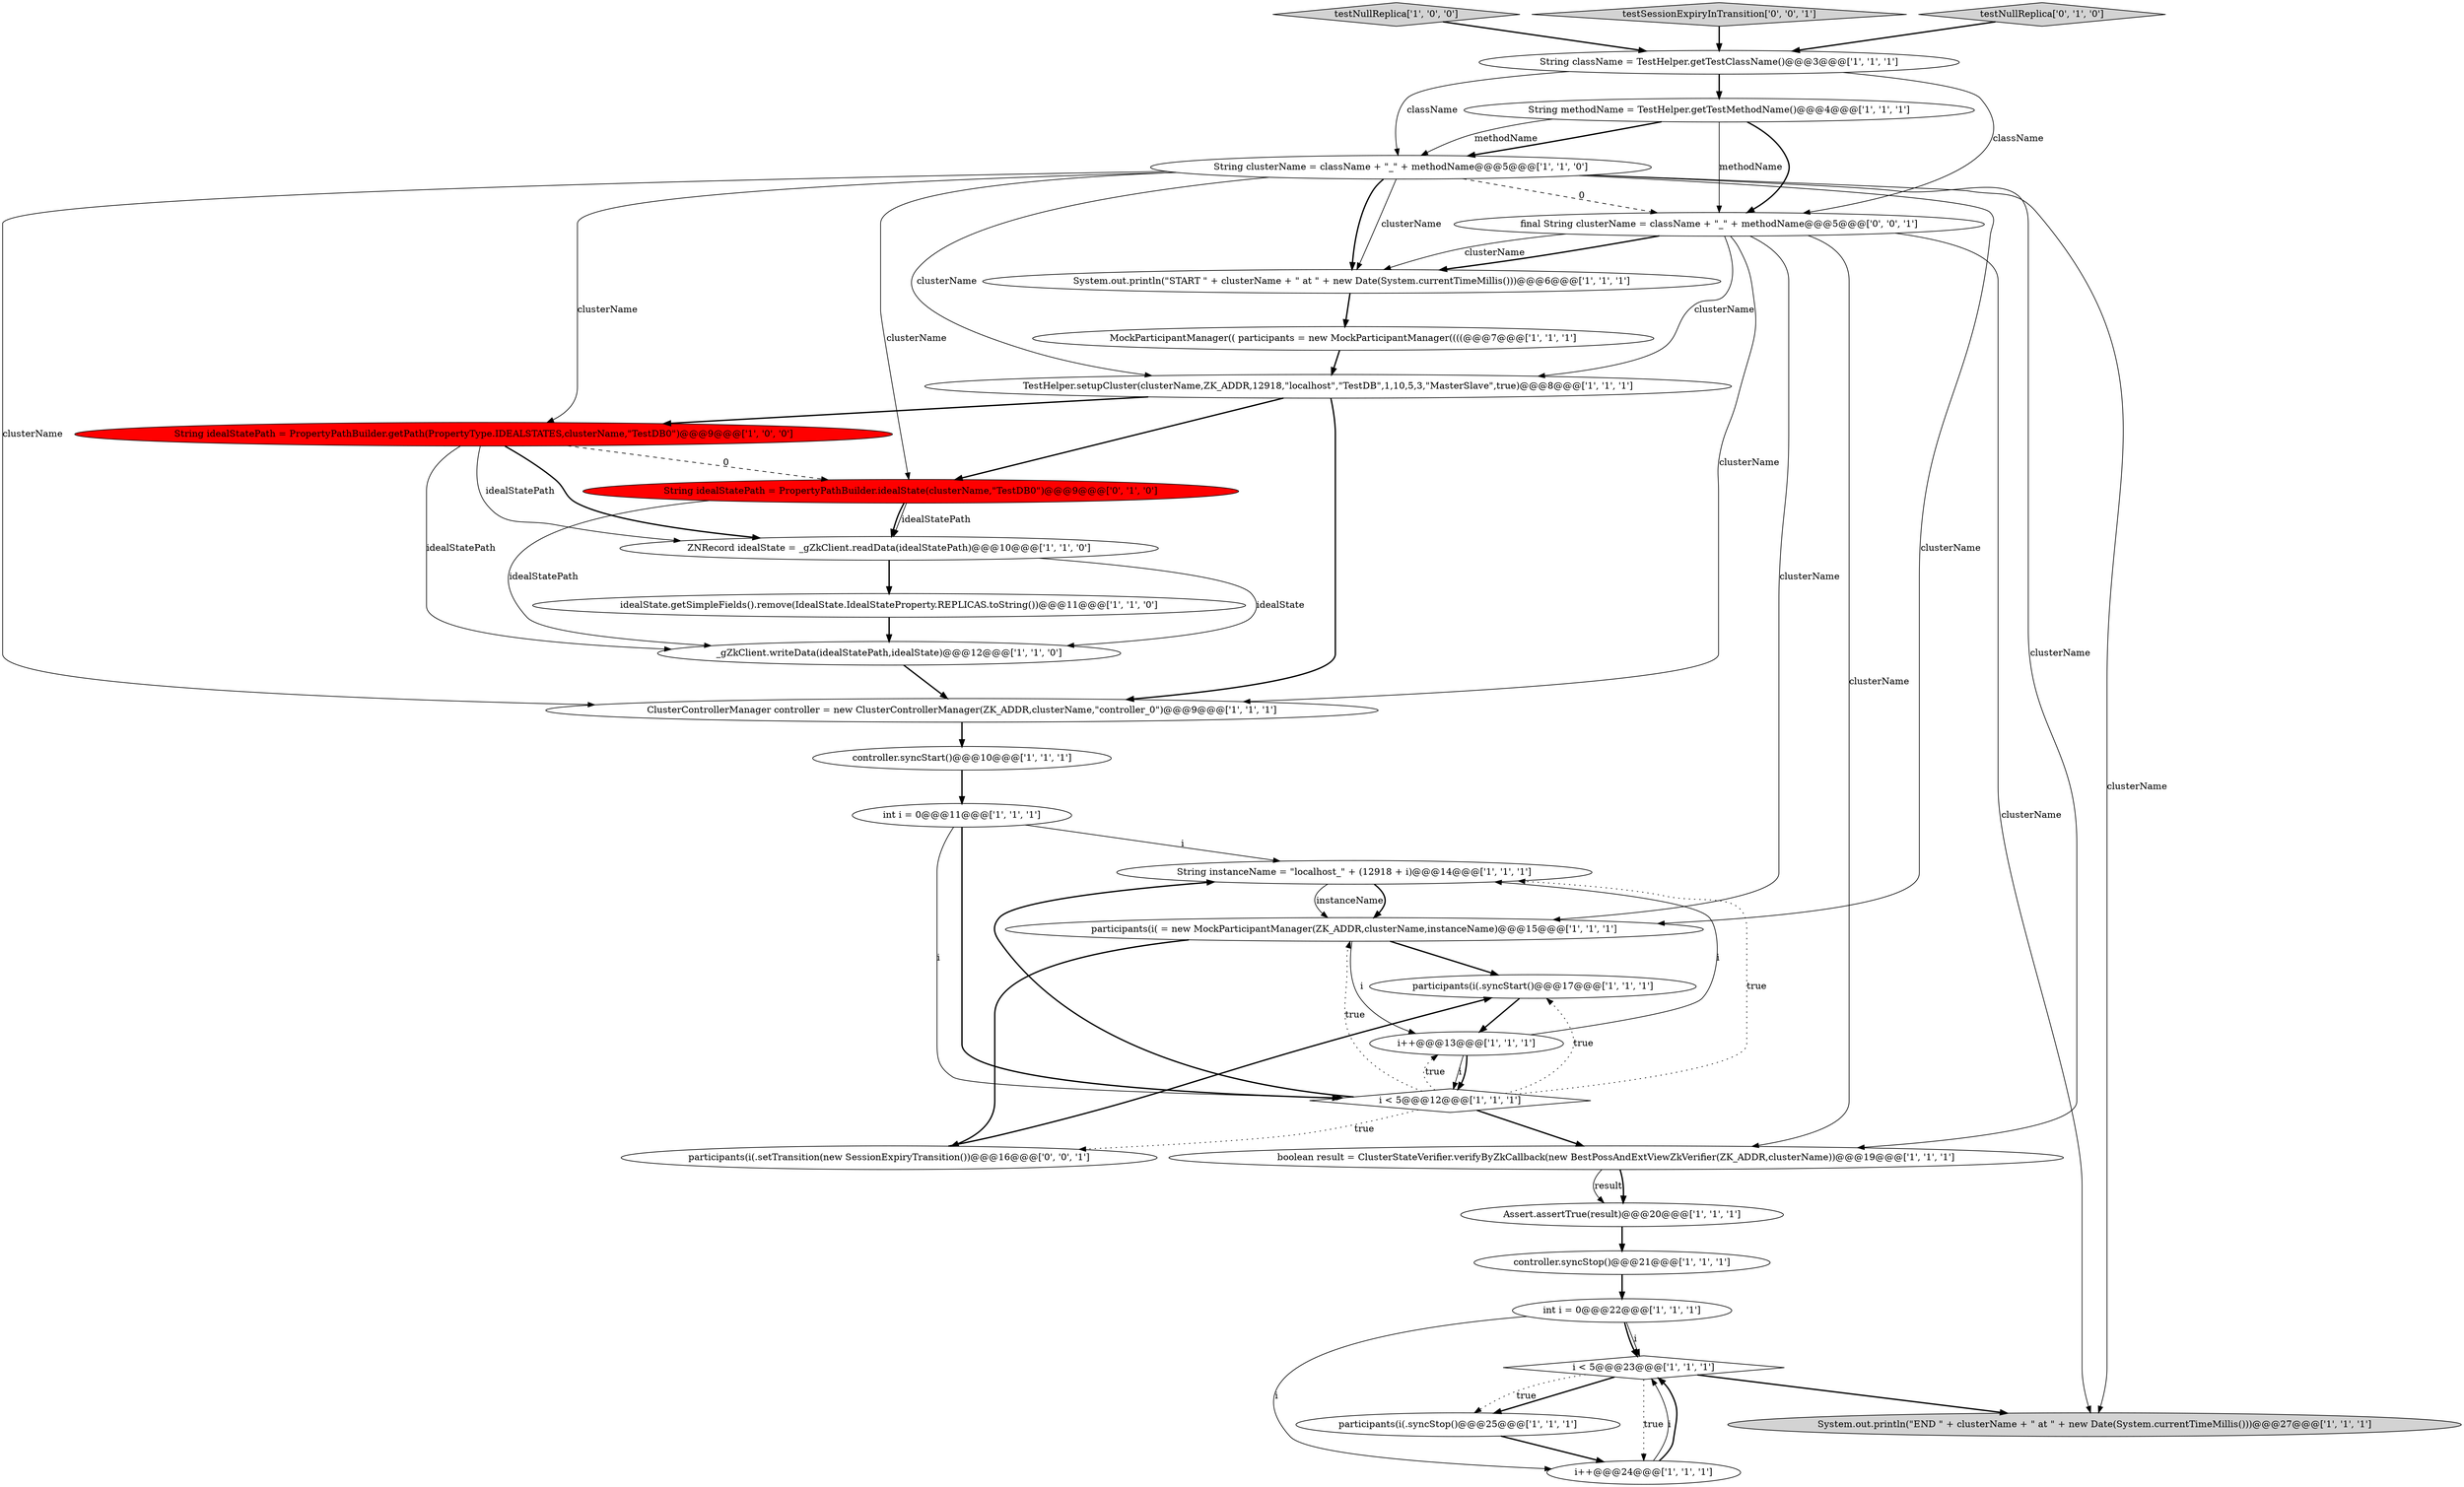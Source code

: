 digraph {
28 [style = filled, label = "String idealStatePath = PropertyPathBuilder.idealState(clusterName,\"TestDB0\")@@@9@@@['0', '1', '0']", fillcolor = red, shape = ellipse image = "AAA1AAABBB2BBB"];
31 [style = filled, label = "final String clusterName = className + \"_\" + methodName@@@5@@@['0', '0', '1']", fillcolor = white, shape = ellipse image = "AAA0AAABBB3BBB"];
10 [style = filled, label = "TestHelper.setupCluster(clusterName,ZK_ADDR,12918,\"localhost\",\"TestDB\",1,10,5,3,\"MasterSlave\",true)@@@8@@@['1', '1', '1']", fillcolor = white, shape = ellipse image = "AAA0AAABBB1BBB"];
26 [style = filled, label = "ClusterControllerManager controller = new ClusterControllerManager(ZK_ADDR,clusterName,\"controller_0\")@@@9@@@['1', '1', '1']", fillcolor = white, shape = ellipse image = "AAA0AAABBB1BBB"];
6 [style = filled, label = "String clusterName = className + \"_\" + methodName@@@5@@@['1', '1', '0']", fillcolor = white, shape = ellipse image = "AAA0AAABBB1BBB"];
20 [style = filled, label = "i < 5@@@23@@@['1', '1', '1']", fillcolor = white, shape = diamond image = "AAA0AAABBB1BBB"];
15 [style = filled, label = "testNullReplica['1', '0', '0']", fillcolor = lightgray, shape = diamond image = "AAA0AAABBB1BBB"];
14 [style = filled, label = "_gZkClient.writeData(idealStatePath,idealState)@@@12@@@['1', '1', '0']", fillcolor = white, shape = ellipse image = "AAA0AAABBB1BBB"];
25 [style = filled, label = "participants(i(.syncStart()@@@17@@@['1', '1', '1']", fillcolor = white, shape = ellipse image = "AAA0AAABBB1BBB"];
22 [style = filled, label = "MockParticipantManager(( participants = new MockParticipantManager((((@@@7@@@['1', '1', '1']", fillcolor = white, shape = ellipse image = "AAA0AAABBB1BBB"];
3 [style = filled, label = "i++@@@13@@@['1', '1', '1']", fillcolor = white, shape = ellipse image = "AAA0AAABBB1BBB"];
7 [style = filled, label = "i++@@@24@@@['1', '1', '1']", fillcolor = white, shape = ellipse image = "AAA0AAABBB1BBB"];
9 [style = filled, label = "Assert.assertTrue(result)@@@20@@@['1', '1', '1']", fillcolor = white, shape = ellipse image = "AAA0AAABBB1BBB"];
16 [style = filled, label = "int i = 0@@@22@@@['1', '1', '1']", fillcolor = white, shape = ellipse image = "AAA0AAABBB1BBB"];
29 [style = filled, label = "testSessionExpiryInTransition['0', '0', '1']", fillcolor = lightgray, shape = diamond image = "AAA0AAABBB3BBB"];
27 [style = filled, label = "testNullReplica['0', '1', '0']", fillcolor = lightgray, shape = diamond image = "AAA0AAABBB2BBB"];
23 [style = filled, label = "controller.syncStop()@@@21@@@['1', '1', '1']", fillcolor = white, shape = ellipse image = "AAA0AAABBB1BBB"];
12 [style = filled, label = "idealState.getSimpleFields().remove(IdealState.IdealStateProperty.REPLICAS.toString())@@@11@@@['1', '1', '0']", fillcolor = white, shape = ellipse image = "AAA0AAABBB1BBB"];
4 [style = filled, label = "String methodName = TestHelper.getTestMethodName()@@@4@@@['1', '1', '1']", fillcolor = white, shape = ellipse image = "AAA0AAABBB1BBB"];
0 [style = filled, label = "participants(i(.syncStop()@@@25@@@['1', '1', '1']", fillcolor = white, shape = ellipse image = "AAA0AAABBB1BBB"];
30 [style = filled, label = "participants(i(.setTransition(new SessionExpiryTransition())@@@16@@@['0', '0', '1']", fillcolor = white, shape = ellipse image = "AAA0AAABBB3BBB"];
11 [style = filled, label = "participants(i( = new MockParticipantManager(ZK_ADDR,clusterName,instanceName)@@@15@@@['1', '1', '1']", fillcolor = white, shape = ellipse image = "AAA0AAABBB1BBB"];
24 [style = filled, label = "boolean result = ClusterStateVerifier.verifyByZkCallback(new BestPossAndExtViewZkVerifier(ZK_ADDR,clusterName))@@@19@@@['1', '1', '1']", fillcolor = white, shape = ellipse image = "AAA0AAABBB1BBB"];
1 [style = filled, label = "ZNRecord idealState = _gZkClient.readData(idealStatePath)@@@10@@@['1', '1', '0']", fillcolor = white, shape = ellipse image = "AAA0AAABBB1BBB"];
2 [style = filled, label = "String className = TestHelper.getTestClassName()@@@3@@@['1', '1', '1']", fillcolor = white, shape = ellipse image = "AAA0AAABBB1BBB"];
19 [style = filled, label = "String idealStatePath = PropertyPathBuilder.getPath(PropertyType.IDEALSTATES,clusterName,\"TestDB0\")@@@9@@@['1', '0', '0']", fillcolor = red, shape = ellipse image = "AAA1AAABBB1BBB"];
5 [style = filled, label = "System.out.println(\"START \" + clusterName + \" at \" + new Date(System.currentTimeMillis()))@@@6@@@['1', '1', '1']", fillcolor = white, shape = ellipse image = "AAA0AAABBB1BBB"];
18 [style = filled, label = "String instanceName = \"localhost_\" + (12918 + i)@@@14@@@['1', '1', '1']", fillcolor = white, shape = ellipse image = "AAA0AAABBB1BBB"];
21 [style = filled, label = "int i = 0@@@11@@@['1', '1', '1']", fillcolor = white, shape = ellipse image = "AAA0AAABBB1BBB"];
17 [style = filled, label = "i < 5@@@12@@@['1', '1', '1']", fillcolor = white, shape = diamond image = "AAA0AAABBB1BBB"];
8 [style = filled, label = "controller.syncStart()@@@10@@@['1', '1', '1']", fillcolor = white, shape = ellipse image = "AAA0AAABBB1BBB"];
13 [style = filled, label = "System.out.println(\"END \" + clusterName + \" at \" + new Date(System.currentTimeMillis()))@@@27@@@['1', '1', '1']", fillcolor = lightgray, shape = ellipse image = "AAA0AAABBB1BBB"];
16->7 [style = solid, label="i"];
23->16 [style = bold, label=""];
15->2 [style = bold, label=""];
6->24 [style = solid, label="clusterName"];
20->13 [style = bold, label=""];
10->28 [style = bold, label=""];
21->17 [style = solid, label="i"];
28->14 [style = solid, label="idealStatePath"];
18->11 [style = solid, label="instanceName"];
6->11 [style = solid, label="clusterName"];
17->18 [style = dotted, label="true"];
4->6 [style = bold, label=""];
6->26 [style = solid, label="clusterName"];
16->20 [style = solid, label="i"];
7->20 [style = solid, label="i"];
31->10 [style = solid, label="clusterName"];
10->19 [style = bold, label=""];
31->5 [style = bold, label=""];
31->26 [style = solid, label="clusterName"];
18->11 [style = bold, label=""];
25->3 [style = bold, label=""];
20->0 [style = bold, label=""];
20->0 [style = dotted, label="true"];
30->25 [style = bold, label=""];
11->3 [style = solid, label="i"];
6->31 [style = dashed, label="0"];
26->8 [style = bold, label=""];
10->26 [style = bold, label=""];
28->1 [style = bold, label=""];
24->9 [style = solid, label="result"];
7->20 [style = bold, label=""];
6->13 [style = solid, label="clusterName"];
20->7 [style = dotted, label="true"];
31->13 [style = solid, label="clusterName"];
2->4 [style = bold, label=""];
6->10 [style = solid, label="clusterName"];
19->1 [style = solid, label="idealStatePath"];
17->3 [style = dotted, label="true"];
3->18 [style = solid, label="i"];
0->7 [style = bold, label=""];
14->26 [style = bold, label=""];
9->23 [style = bold, label=""];
4->31 [style = bold, label=""];
6->5 [style = bold, label=""];
19->1 [style = bold, label=""];
19->14 [style = solid, label="idealStatePath"];
17->24 [style = bold, label=""];
29->2 [style = bold, label=""];
3->17 [style = solid, label="i"];
31->24 [style = solid, label="clusterName"];
17->25 [style = dotted, label="true"];
17->30 [style = dotted, label="true"];
21->18 [style = solid, label="i"];
4->31 [style = solid, label="methodName"];
19->28 [style = dashed, label="0"];
12->14 [style = bold, label=""];
22->10 [style = bold, label=""];
1->12 [style = bold, label=""];
8->21 [style = bold, label=""];
2->31 [style = solid, label="className"];
3->17 [style = bold, label=""];
6->19 [style = solid, label="clusterName"];
6->5 [style = solid, label="clusterName"];
6->28 [style = solid, label="clusterName"];
4->6 [style = solid, label="methodName"];
16->20 [style = bold, label=""];
5->22 [style = bold, label=""];
1->14 [style = solid, label="idealState"];
21->17 [style = bold, label=""];
2->6 [style = solid, label="className"];
27->2 [style = bold, label=""];
11->30 [style = bold, label=""];
17->18 [style = bold, label=""];
24->9 [style = bold, label=""];
11->25 [style = bold, label=""];
28->1 [style = solid, label="idealStatePath"];
31->5 [style = solid, label="clusterName"];
17->11 [style = dotted, label="true"];
31->11 [style = solid, label="clusterName"];
}

